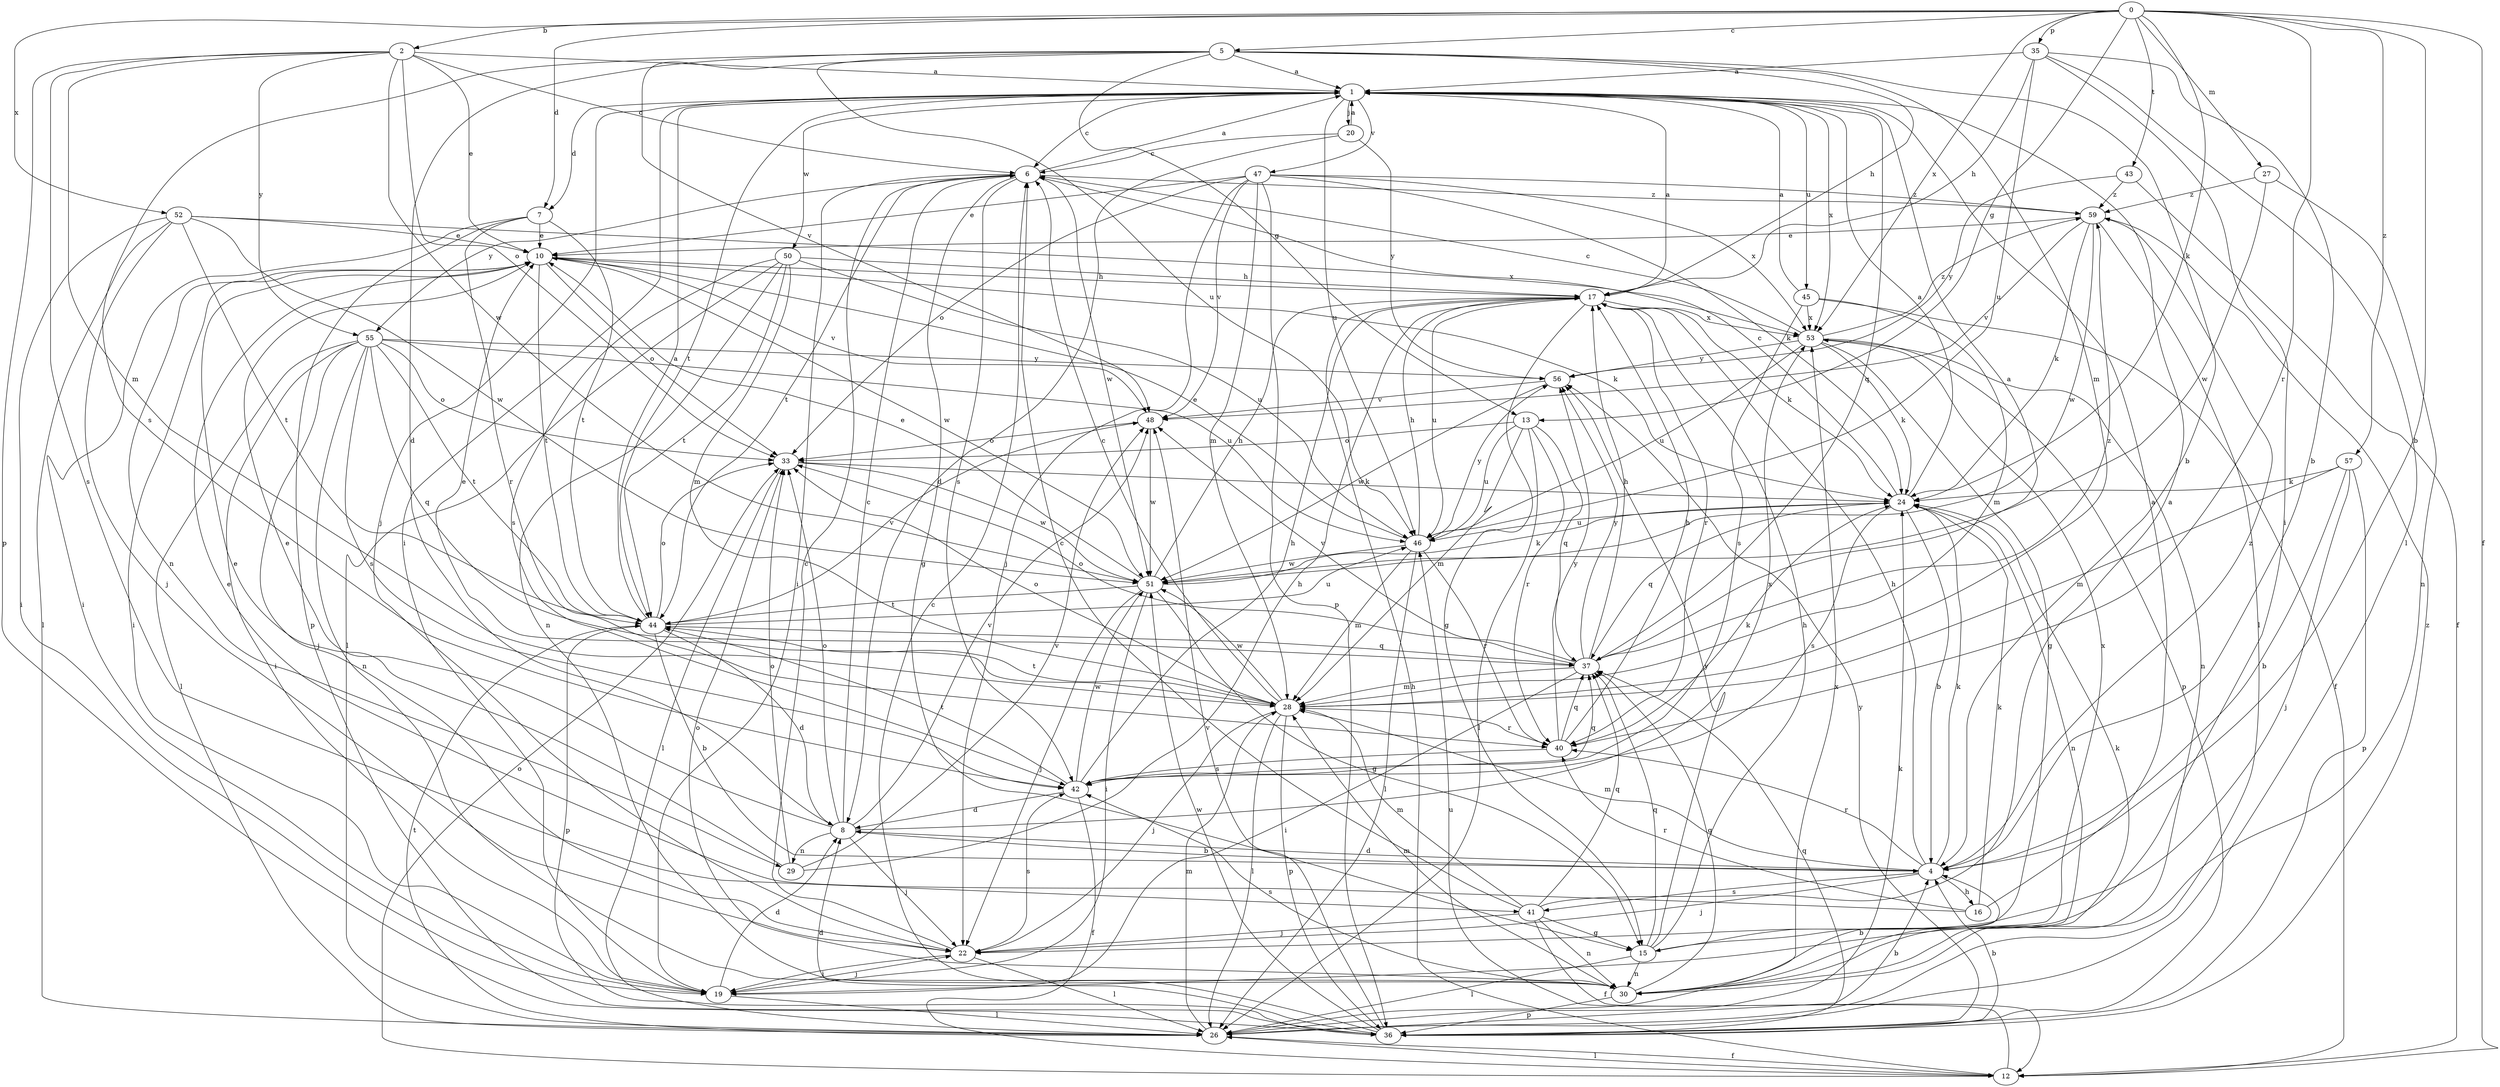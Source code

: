 strict digraph  {
0;
1;
2;
4;
5;
6;
7;
8;
10;
12;
13;
15;
16;
17;
19;
20;
22;
24;
26;
27;
28;
29;
30;
33;
35;
36;
37;
40;
41;
42;
43;
44;
45;
46;
47;
48;
50;
51;
52;
53;
55;
56;
57;
59;
0 -> 2  [label=b];
0 -> 4  [label=b];
0 -> 5  [label=c];
0 -> 7  [label=d];
0 -> 12  [label=f];
0 -> 13  [label=g];
0 -> 24  [label=k];
0 -> 27  [label=m];
0 -> 35  [label=p];
0 -> 40  [label=r];
0 -> 43  [label=t];
0 -> 52  [label=x];
0 -> 53  [label=x];
0 -> 57  [label=z];
1 -> 6  [label=c];
1 -> 7  [label=d];
1 -> 19  [label=i];
1 -> 20  [label=j];
1 -> 22  [label=j];
1 -> 37  [label=q];
1 -> 44  [label=t];
1 -> 45  [label=u];
1 -> 46  [label=u];
1 -> 47  [label=v];
1 -> 50  [label=w];
1 -> 53  [label=x];
2 -> 1  [label=a];
2 -> 6  [label=c];
2 -> 10  [label=e];
2 -> 28  [label=m];
2 -> 33  [label=o];
2 -> 36  [label=p];
2 -> 41  [label=s];
2 -> 51  [label=w];
2 -> 55  [label=y];
4 -> 8  [label=d];
4 -> 16  [label=h];
4 -> 17  [label=h];
4 -> 22  [label=j];
4 -> 24  [label=k];
4 -> 28  [label=m];
4 -> 40  [label=r];
4 -> 41  [label=s];
4 -> 59  [label=z];
5 -> 1  [label=a];
5 -> 4  [label=b];
5 -> 8  [label=d];
5 -> 13  [label=g];
5 -> 17  [label=h];
5 -> 28  [label=m];
5 -> 42  [label=s];
5 -> 46  [label=u];
5 -> 48  [label=v];
6 -> 1  [label=a];
6 -> 15  [label=g];
6 -> 19  [label=i];
6 -> 42  [label=s];
6 -> 44  [label=t];
6 -> 51  [label=w];
6 -> 55  [label=y];
6 -> 59  [label=z];
7 -> 10  [label=e];
7 -> 19  [label=i];
7 -> 36  [label=p];
7 -> 40  [label=r];
7 -> 44  [label=t];
8 -> 4  [label=b];
8 -> 6  [label=c];
8 -> 10  [label=e];
8 -> 22  [label=j];
8 -> 29  [label=n];
8 -> 33  [label=o];
8 -> 48  [label=v];
8 -> 53  [label=x];
10 -> 17  [label=h];
10 -> 19  [label=i];
10 -> 24  [label=k];
10 -> 29  [label=n];
10 -> 33  [label=o];
10 -> 44  [label=t];
10 -> 48  [label=v];
10 -> 51  [label=w];
12 -> 17  [label=h];
12 -> 26  [label=l];
12 -> 33  [label=o];
12 -> 46  [label=u];
13 -> 26  [label=l];
13 -> 28  [label=m];
13 -> 33  [label=o];
13 -> 37  [label=q];
13 -> 40  [label=r];
13 -> 46  [label=u];
15 -> 17  [label=h];
15 -> 26  [label=l];
15 -> 30  [label=n];
15 -> 37  [label=q];
15 -> 53  [label=x];
15 -> 56  [label=y];
16 -> 1  [label=a];
16 -> 10  [label=e];
16 -> 24  [label=k];
16 -> 40  [label=r];
17 -> 1  [label=a];
17 -> 15  [label=g];
17 -> 24  [label=k];
17 -> 40  [label=r];
17 -> 46  [label=u];
17 -> 53  [label=x];
19 -> 8  [label=d];
19 -> 22  [label=j];
19 -> 26  [label=l];
20 -> 1  [label=a];
20 -> 6  [label=c];
20 -> 8  [label=d];
20 -> 56  [label=y];
22 -> 6  [label=c];
22 -> 19  [label=i];
22 -> 26  [label=l];
22 -> 42  [label=s];
24 -> 1  [label=a];
24 -> 4  [label=b];
24 -> 6  [label=c];
24 -> 30  [label=n];
24 -> 37  [label=q];
24 -> 42  [label=s];
24 -> 46  [label=u];
26 -> 4  [label=b];
26 -> 12  [label=f];
26 -> 24  [label=k];
26 -> 28  [label=m];
26 -> 44  [label=t];
26 -> 53  [label=x];
27 -> 30  [label=n];
27 -> 51  [label=w];
27 -> 59  [label=z];
28 -> 6  [label=c];
28 -> 10  [label=e];
28 -> 22  [label=j];
28 -> 26  [label=l];
28 -> 33  [label=o];
28 -> 36  [label=p];
28 -> 40  [label=r];
28 -> 44  [label=t];
28 -> 51  [label=w];
29 -> 10  [label=e];
29 -> 17  [label=h];
29 -> 33  [label=o];
29 -> 48  [label=v];
30 -> 4  [label=b];
30 -> 24  [label=k];
30 -> 28  [label=m];
30 -> 33  [label=o];
30 -> 36  [label=p];
30 -> 37  [label=q];
30 -> 42  [label=s];
33 -> 24  [label=k];
33 -> 26  [label=l];
33 -> 51  [label=w];
35 -> 1  [label=a];
35 -> 4  [label=b];
35 -> 17  [label=h];
35 -> 19  [label=i];
35 -> 26  [label=l];
35 -> 46  [label=u];
36 -> 4  [label=b];
36 -> 6  [label=c];
36 -> 8  [label=d];
36 -> 37  [label=q];
36 -> 48  [label=v];
36 -> 51  [label=w];
36 -> 56  [label=y];
36 -> 59  [label=z];
37 -> 1  [label=a];
37 -> 17  [label=h];
37 -> 19  [label=i];
37 -> 28  [label=m];
37 -> 33  [label=o];
37 -> 48  [label=v];
37 -> 56  [label=y];
37 -> 59  [label=z];
40 -> 17  [label=h];
40 -> 24  [label=k];
40 -> 37  [label=q];
40 -> 42  [label=s];
40 -> 56  [label=y];
41 -> 1  [label=a];
41 -> 6  [label=c];
41 -> 12  [label=f];
41 -> 15  [label=g];
41 -> 22  [label=j];
41 -> 28  [label=m];
41 -> 30  [label=n];
41 -> 37  [label=q];
42 -> 8  [label=d];
42 -> 12  [label=f];
42 -> 17  [label=h];
42 -> 37  [label=q];
42 -> 44  [label=t];
42 -> 51  [label=w];
43 -> 12  [label=f];
43 -> 56  [label=y];
43 -> 59  [label=z];
44 -> 1  [label=a];
44 -> 4  [label=b];
44 -> 8  [label=d];
44 -> 33  [label=o];
44 -> 36  [label=p];
44 -> 37  [label=q];
44 -> 46  [label=u];
44 -> 48  [label=v];
45 -> 1  [label=a];
45 -> 12  [label=f];
45 -> 28  [label=m];
45 -> 42  [label=s];
45 -> 53  [label=x];
46 -> 10  [label=e];
46 -> 17  [label=h];
46 -> 26  [label=l];
46 -> 28  [label=m];
46 -> 40  [label=r];
46 -> 51  [label=w];
46 -> 56  [label=y];
47 -> 10  [label=e];
47 -> 22  [label=j];
47 -> 24  [label=k];
47 -> 28  [label=m];
47 -> 33  [label=o];
47 -> 36  [label=p];
47 -> 48  [label=v];
47 -> 53  [label=x];
47 -> 59  [label=z];
48 -> 33  [label=o];
48 -> 51  [label=w];
50 -> 17  [label=h];
50 -> 26  [label=l];
50 -> 28  [label=m];
50 -> 30  [label=n];
50 -> 42  [label=s];
50 -> 44  [label=t];
50 -> 46  [label=u];
51 -> 10  [label=e];
51 -> 15  [label=g];
51 -> 17  [label=h];
51 -> 19  [label=i];
51 -> 22  [label=j];
51 -> 24  [label=k];
51 -> 44  [label=t];
52 -> 10  [label=e];
52 -> 19  [label=i];
52 -> 22  [label=j];
52 -> 26  [label=l];
52 -> 44  [label=t];
52 -> 51  [label=w];
52 -> 53  [label=x];
53 -> 6  [label=c];
53 -> 15  [label=g];
53 -> 24  [label=k];
53 -> 30  [label=n];
53 -> 36  [label=p];
53 -> 46  [label=u];
53 -> 56  [label=y];
53 -> 59  [label=z];
55 -> 19  [label=i];
55 -> 22  [label=j];
55 -> 26  [label=l];
55 -> 30  [label=n];
55 -> 33  [label=o];
55 -> 37  [label=q];
55 -> 42  [label=s];
55 -> 44  [label=t];
55 -> 46  [label=u];
55 -> 56  [label=y];
56 -> 48  [label=v];
56 -> 51  [label=w];
57 -> 4  [label=b];
57 -> 22  [label=j];
57 -> 24  [label=k];
57 -> 28  [label=m];
57 -> 36  [label=p];
59 -> 10  [label=e];
59 -> 24  [label=k];
59 -> 26  [label=l];
59 -> 48  [label=v];
59 -> 51  [label=w];
}
